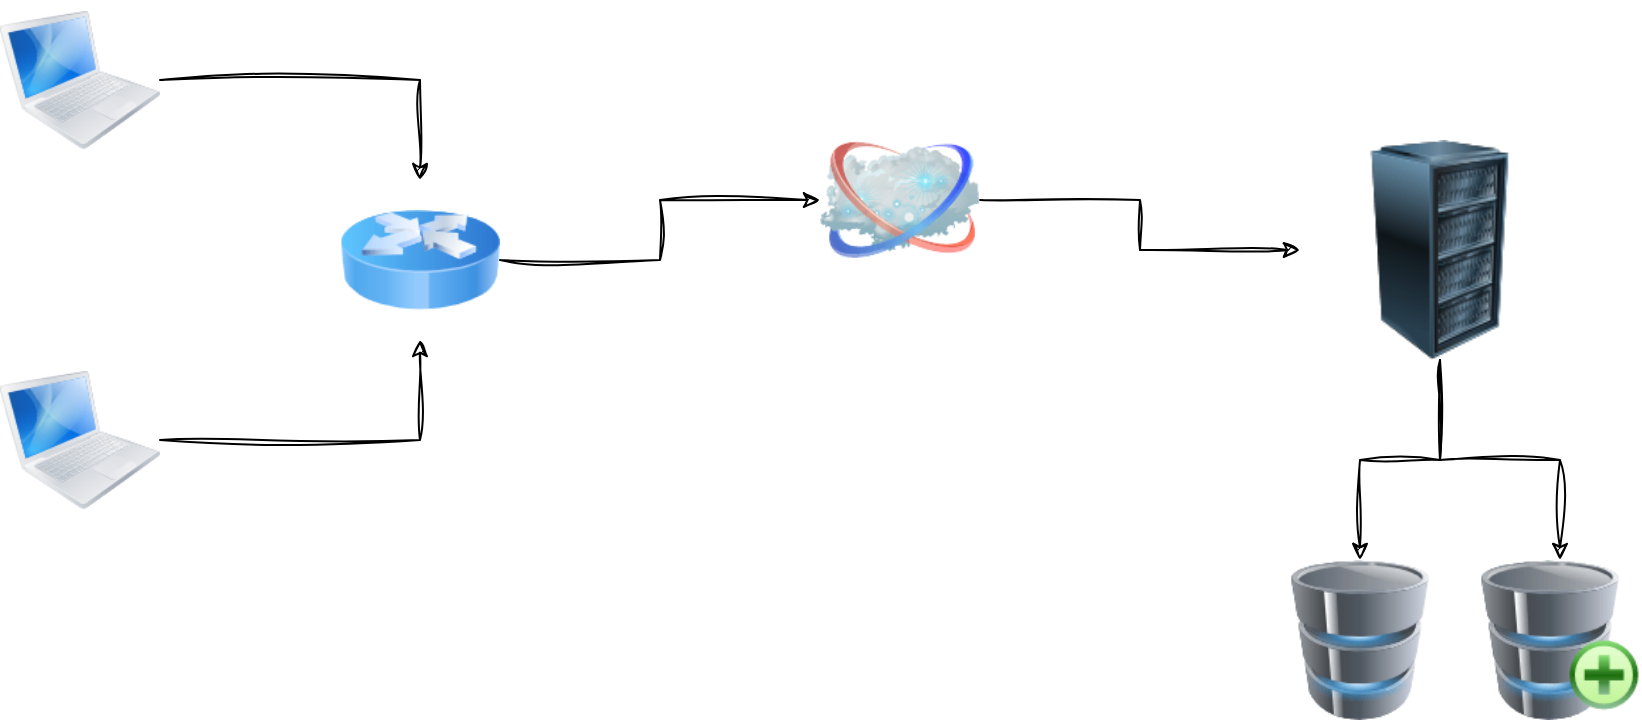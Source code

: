<mxfile version="20.7.4" type="github">
  <diagram id="WI9T0HZ2pTsCkuznbFz-" name="Page-1">
    <mxGraphModel dx="1817" dy="1166" grid="1" gridSize="10" guides="1" tooltips="1" connect="1" arrows="1" fold="1" page="1" pageScale="1" pageWidth="1169" pageHeight="827" math="0" shadow="0">
      <root>
        <mxCell id="0" />
        <mxCell id="1" parent="0" />
        <mxCell id="jsWjfHS6jeNZFoeKxBSW-10" value="" style="edgeStyle=orthogonalEdgeStyle;rounded=0;sketch=1;hachureGap=4;jiggle=2;curveFitting=1;orthogonalLoop=1;jettySize=auto;html=1;fontFamily=Architects Daughter;fontSource=https%3A%2F%2Ffonts.googleapis.com%2Fcss%3Ffamily%3DArchitects%2BDaughter;fontSize=16;" edge="1" parent="1" source="jsWjfHS6jeNZFoeKxBSW-2" target="jsWjfHS6jeNZFoeKxBSW-6">
          <mxGeometry relative="1" as="geometry">
            <mxPoint x="450" y="200" as="targetPoint" />
          </mxGeometry>
        </mxCell>
        <mxCell id="jsWjfHS6jeNZFoeKxBSW-2" value="" style="image;html=1;image=img/lib/clip_art/computers/MacBook_128x128.png;sketch=1;hachureGap=4;jiggle=2;curveFitting=1;fontFamily=Architects Daughter;fontSource=https%3A%2F%2Ffonts.googleapis.com%2Fcss%3Ffamily%3DArchitects%2BDaughter;fontSize=20;" vertex="1" parent="1">
          <mxGeometry x="290" y="160" width="80" height="80" as="geometry" />
        </mxCell>
        <mxCell id="jsWjfHS6jeNZFoeKxBSW-3" value="" style="image;html=1;image=img/lib/clip_art/computers/Database_128x128.png;sketch=1;hachureGap=4;jiggle=2;curveFitting=1;fontFamily=Architects Daughter;fontSource=https%3A%2F%2Ffonts.googleapis.com%2Fcss%3Ffamily%3DArchitects%2BDaughter;fontSize=20;" vertex="1" parent="1">
          <mxGeometry x="930" y="440" width="80" height="80" as="geometry" />
        </mxCell>
        <mxCell id="jsWjfHS6jeNZFoeKxBSW-11" style="edgeStyle=orthogonalEdgeStyle;rounded=0;sketch=1;hachureGap=4;jiggle=2;curveFitting=1;orthogonalLoop=1;jettySize=auto;html=1;exitX=1;exitY=0.5;exitDx=0;exitDy=0;fontFamily=Architects Daughter;fontSource=https%3A%2F%2Ffonts.googleapis.com%2Fcss%3Ffamily%3DArchitects%2BDaughter;fontSize=16;" edge="1" parent="1" source="jsWjfHS6jeNZFoeKxBSW-4" target="jsWjfHS6jeNZFoeKxBSW-6">
          <mxGeometry relative="1" as="geometry" />
        </mxCell>
        <mxCell id="jsWjfHS6jeNZFoeKxBSW-4" value="" style="image;html=1;image=img/lib/clip_art/computers/MacBook_128x128.png;sketch=1;hachureGap=4;jiggle=2;curveFitting=1;fontFamily=Architects Daughter;fontSource=https%3A%2F%2Ffonts.googleapis.com%2Fcss%3Ffamily%3DArchitects%2BDaughter;fontSize=20;" vertex="1" parent="1">
          <mxGeometry x="290" y="340" width="80" height="80" as="geometry" />
        </mxCell>
        <mxCell id="jsWjfHS6jeNZFoeKxBSW-14" style="edgeStyle=orthogonalEdgeStyle;rounded=0;sketch=1;hachureGap=4;jiggle=2;curveFitting=1;orthogonalLoop=1;jettySize=auto;html=1;exitX=0.5;exitY=1;exitDx=0;exitDy=0;entryX=0.5;entryY=0;entryDx=0;entryDy=0;fontFamily=Architects Daughter;fontSource=https%3A%2F%2Ffonts.googleapis.com%2Fcss%3Ffamily%3DArchitects%2BDaughter;fontSize=16;" edge="1" parent="1" source="jsWjfHS6jeNZFoeKxBSW-5" target="jsWjfHS6jeNZFoeKxBSW-3">
          <mxGeometry relative="1" as="geometry" />
        </mxCell>
        <mxCell id="jsWjfHS6jeNZFoeKxBSW-16" style="edgeStyle=orthogonalEdgeStyle;rounded=0;sketch=1;hachureGap=4;jiggle=2;curveFitting=1;orthogonalLoop=1;jettySize=auto;html=1;exitX=0.5;exitY=1;exitDx=0;exitDy=0;fontFamily=Architects Daughter;fontSource=https%3A%2F%2Ffonts.googleapis.com%2Fcss%3Ffamily%3DArchitects%2BDaughter;fontSize=16;" edge="1" parent="1" source="jsWjfHS6jeNZFoeKxBSW-5" target="jsWjfHS6jeNZFoeKxBSW-15">
          <mxGeometry relative="1" as="geometry" />
        </mxCell>
        <mxCell id="jsWjfHS6jeNZFoeKxBSW-5" value="" style="image;html=1;image=img/lib/clip_art/computers/Server_Rack_128x128.png;sketch=1;hachureGap=4;jiggle=2;curveFitting=1;fontFamily=Architects Daughter;fontSource=https%3A%2F%2Ffonts.googleapis.com%2Fcss%3Ffamily%3DArchitects%2BDaughter;fontSize=20;" vertex="1" parent="1">
          <mxGeometry x="940" y="230" width="140" height="110" as="geometry" />
        </mxCell>
        <mxCell id="jsWjfHS6jeNZFoeKxBSW-12" style="edgeStyle=orthogonalEdgeStyle;rounded=0;sketch=1;hachureGap=4;jiggle=2;curveFitting=1;orthogonalLoop=1;jettySize=auto;html=1;exitX=1;exitY=0.5;exitDx=0;exitDy=0;fontFamily=Architects Daughter;fontSource=https%3A%2F%2Ffonts.googleapis.com%2Fcss%3Ffamily%3DArchitects%2BDaughter;fontSize=16;" edge="1" parent="1" source="jsWjfHS6jeNZFoeKxBSW-6" target="jsWjfHS6jeNZFoeKxBSW-7">
          <mxGeometry relative="1" as="geometry" />
        </mxCell>
        <mxCell id="jsWjfHS6jeNZFoeKxBSW-6" value="" style="image;html=1;image=img/lib/clip_art/networking/Router_Icon_128x128.png;sketch=1;hachureGap=4;jiggle=2;curveFitting=1;fontFamily=Architects Daughter;fontSource=https%3A%2F%2Ffonts.googleapis.com%2Fcss%3Ffamily%3DArchitects%2BDaughter;fontSize=20;" vertex="1" parent="1">
          <mxGeometry x="460" y="250" width="80" height="80" as="geometry" />
        </mxCell>
        <mxCell id="jsWjfHS6jeNZFoeKxBSW-13" style="edgeStyle=orthogonalEdgeStyle;rounded=0;sketch=1;hachureGap=4;jiggle=2;curveFitting=1;orthogonalLoop=1;jettySize=auto;html=1;exitX=1;exitY=0.5;exitDx=0;exitDy=0;fontFamily=Architects Daughter;fontSource=https%3A%2F%2Ffonts.googleapis.com%2Fcss%3Ffamily%3DArchitects%2BDaughter;fontSize=16;" edge="1" parent="1" source="jsWjfHS6jeNZFoeKxBSW-7" target="jsWjfHS6jeNZFoeKxBSW-5">
          <mxGeometry relative="1" as="geometry" />
        </mxCell>
        <mxCell id="jsWjfHS6jeNZFoeKxBSW-7" value="" style="image;html=1;image=img/lib/clip_art/networking/Cloud_128x128.png;sketch=1;hachureGap=4;jiggle=2;curveFitting=1;fontFamily=Architects Daughter;fontSource=https%3A%2F%2Ffonts.googleapis.com%2Fcss%3Ffamily%3DArchitects%2BDaughter;fontSize=20;" vertex="1" parent="1">
          <mxGeometry x="700" y="220" width="80" height="80" as="geometry" />
        </mxCell>
        <mxCell id="jsWjfHS6jeNZFoeKxBSW-15" value="" style="image;html=1;image=img/lib/clip_art/computers/Database_Add_128x128.png;sketch=1;hachureGap=4;jiggle=2;curveFitting=1;fontFamily=Architects Daughter;fontSource=https%3A%2F%2Ffonts.googleapis.com%2Fcss%3Ffamily%3DArchitects%2BDaughter;fontSize=20;" vertex="1" parent="1">
          <mxGeometry x="1030" y="440" width="80" height="80" as="geometry" />
        </mxCell>
      </root>
    </mxGraphModel>
  </diagram>
</mxfile>
